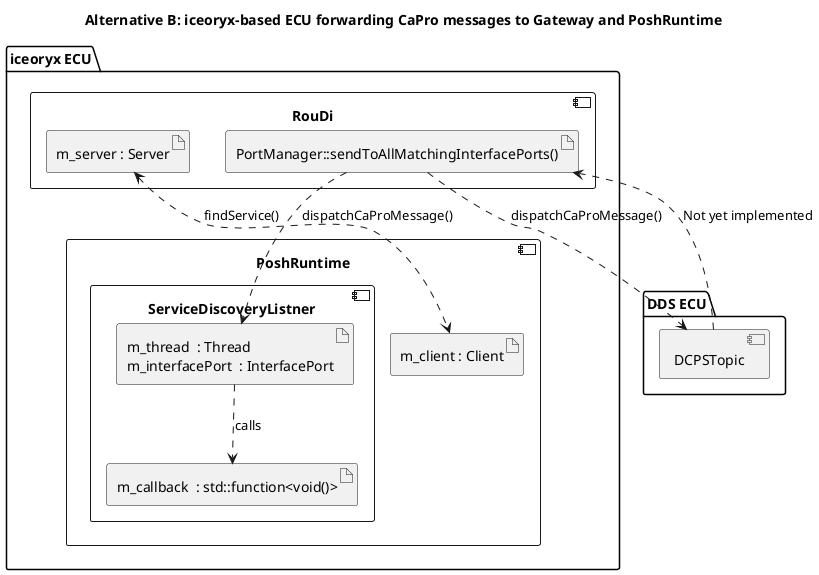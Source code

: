 @startuml
title Alternative B: iceoryx-based ECU forwarding CaPro messages to Gateway and PoshRuntime

package "iceoryx ECU" {
    component RouDi {
        artifact discoveryLoop [
        PortManager::sendToAllMatchingInterfacePorts()
        ]
        artifact server [
        m_server : Server
        ]
    }
    component PoshRuntime {
        component ServiceDiscoveryListner {
            artifact serviceDiscoveryThread [
            m_thread  : Thread
            m_interfacePort  : InterfacePort
            ]
            artifact callback [
            m_callback  : std::function<void()>
            ]
        }
        artifact client [
        m_client : Client
        ]
    }
}

package "DDS ECU" {
    component DCPSTopic
}

[discoveryLoop] ..> [DCPSTopic] : dispatchCaProMessage()
[discoveryLoop] ..> [serviceDiscoveryThread] : dispatchCaProMessage()
[server] <..> [client] : findService()
[DCPSTopic] ..> [discoveryLoop]  : Not yet implemented
[serviceDiscoveryThread] ..> [callback]  : calls
@enduml